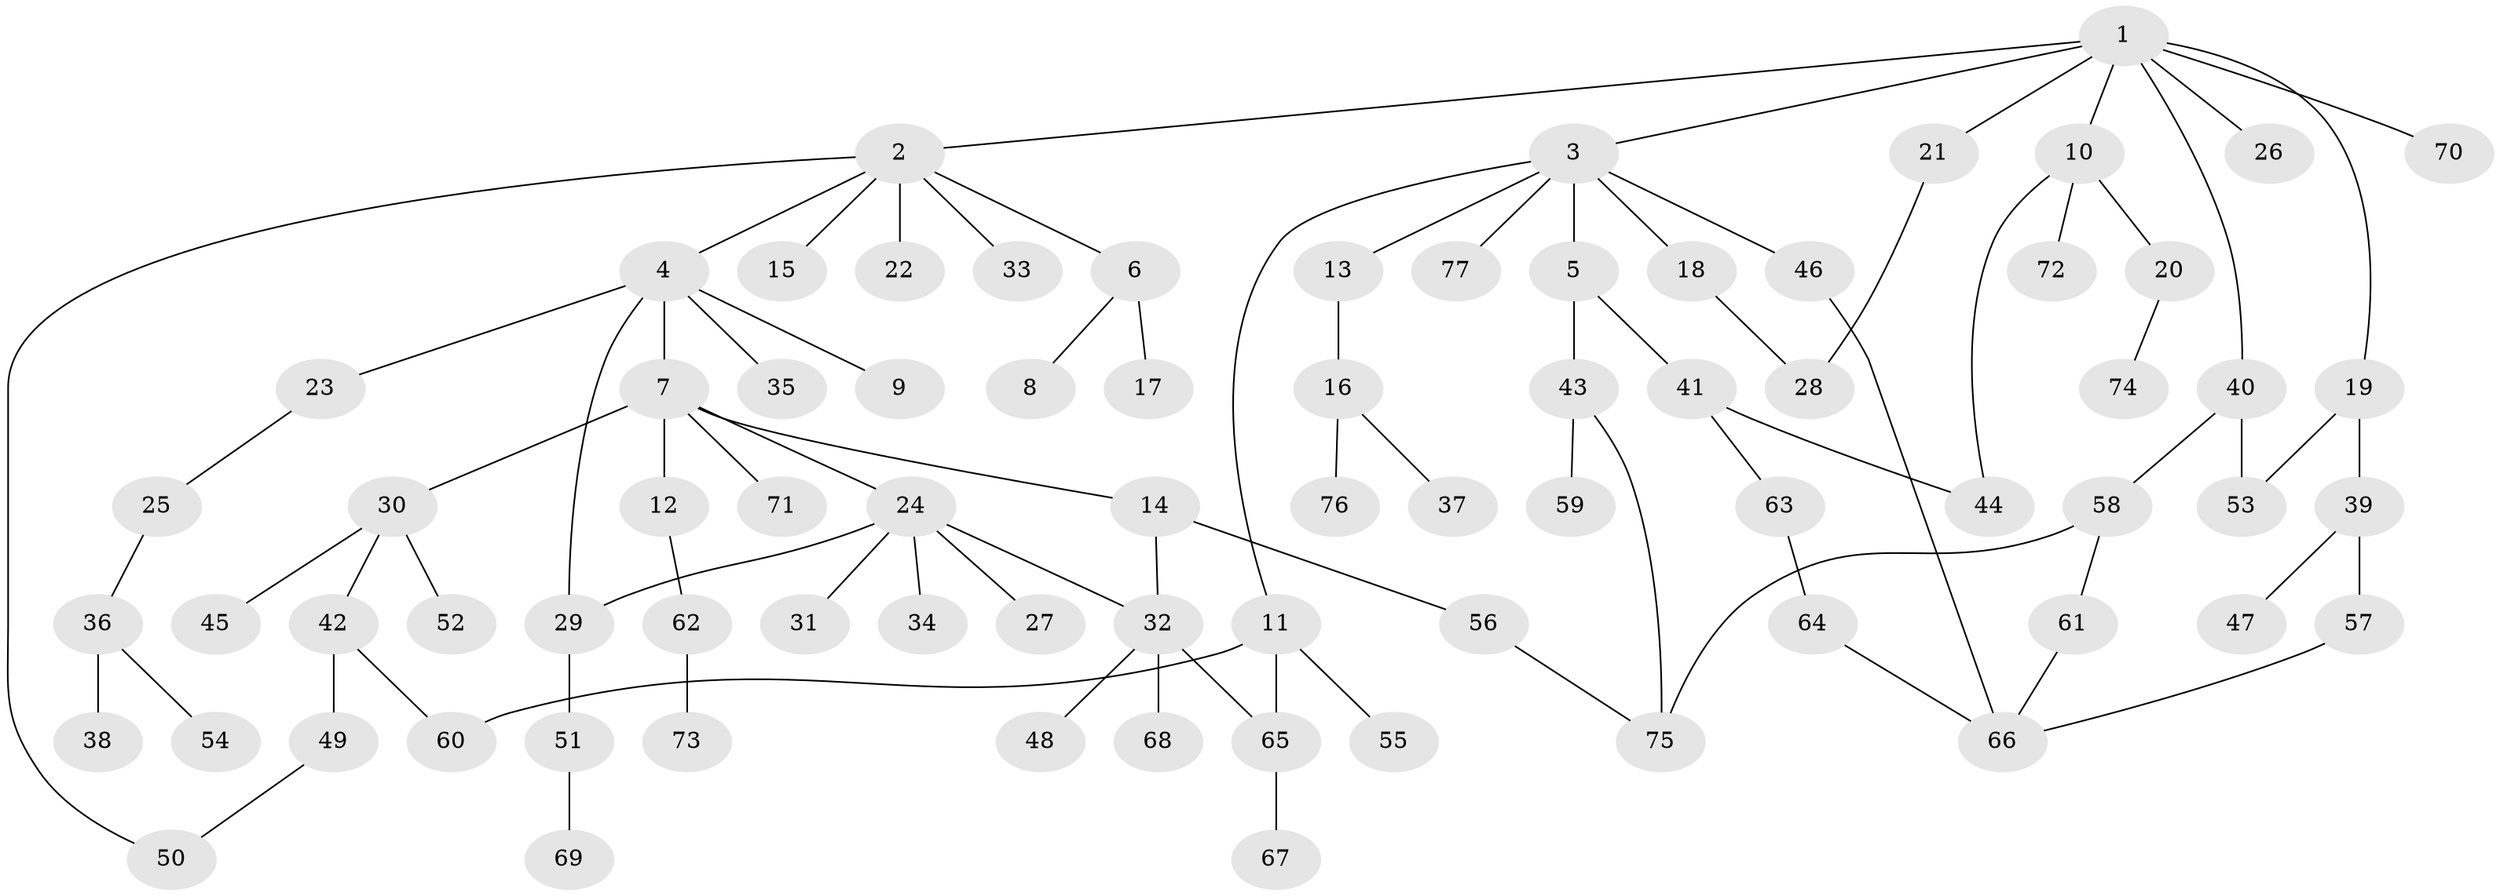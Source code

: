 // coarse degree distribution, {7: 0.03636363636363636, 6: 0.03636363636363636, 5: 0.03636363636363636, 4: 0.07272727272727272, 2: 0.21818181818181817, 10: 0.01818181818181818, 1: 0.43636363636363634, 3: 0.14545454545454545}
// Generated by graph-tools (version 1.1) at 2025/41/03/06/25 10:41:28]
// undirected, 77 vertices, 89 edges
graph export_dot {
graph [start="1"]
  node [color=gray90,style=filled];
  1;
  2;
  3;
  4;
  5;
  6;
  7;
  8;
  9;
  10;
  11;
  12;
  13;
  14;
  15;
  16;
  17;
  18;
  19;
  20;
  21;
  22;
  23;
  24;
  25;
  26;
  27;
  28;
  29;
  30;
  31;
  32;
  33;
  34;
  35;
  36;
  37;
  38;
  39;
  40;
  41;
  42;
  43;
  44;
  45;
  46;
  47;
  48;
  49;
  50;
  51;
  52;
  53;
  54;
  55;
  56;
  57;
  58;
  59;
  60;
  61;
  62;
  63;
  64;
  65;
  66;
  67;
  68;
  69;
  70;
  71;
  72;
  73;
  74;
  75;
  76;
  77;
  1 -- 2;
  1 -- 3;
  1 -- 10;
  1 -- 19;
  1 -- 21;
  1 -- 26;
  1 -- 40;
  1 -- 70;
  2 -- 4;
  2 -- 6;
  2 -- 15;
  2 -- 22;
  2 -- 33;
  2 -- 50;
  3 -- 5;
  3 -- 11;
  3 -- 13;
  3 -- 18;
  3 -- 46;
  3 -- 77;
  4 -- 7;
  4 -- 9;
  4 -- 23;
  4 -- 29;
  4 -- 35;
  5 -- 41;
  5 -- 43;
  6 -- 8;
  6 -- 17;
  7 -- 12;
  7 -- 14;
  7 -- 24;
  7 -- 30;
  7 -- 71;
  10 -- 20;
  10 -- 72;
  10 -- 44;
  11 -- 55;
  11 -- 65;
  11 -- 60;
  12 -- 62;
  13 -- 16;
  14 -- 56;
  14 -- 32;
  16 -- 37;
  16 -- 76;
  18 -- 28;
  19 -- 39;
  19 -- 53;
  20 -- 74;
  21 -- 28;
  23 -- 25;
  24 -- 27;
  24 -- 31;
  24 -- 32;
  24 -- 34;
  24 -- 29;
  25 -- 36;
  29 -- 51;
  30 -- 42;
  30 -- 45;
  30 -- 52;
  32 -- 48;
  32 -- 65;
  32 -- 68;
  36 -- 38;
  36 -- 54;
  39 -- 47;
  39 -- 57;
  40 -- 58;
  40 -- 53;
  41 -- 44;
  41 -- 63;
  42 -- 49;
  42 -- 60;
  43 -- 59;
  43 -- 75;
  46 -- 66;
  49 -- 50;
  51 -- 69;
  56 -- 75;
  57 -- 66;
  58 -- 61;
  58 -- 75;
  61 -- 66;
  62 -- 73;
  63 -- 64;
  64 -- 66;
  65 -- 67;
}
